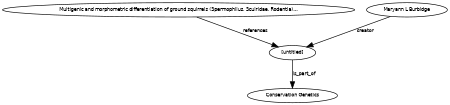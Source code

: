 digraph G {
size="3,3";
node [fontsize=7, fontname="Helvetica"];
edge [fontsize=7, fontname="Helvetica"];
node0 [label="[untitled]", width=0.27433100247,height=0.27433100247];
node1 [label="Multigenic and morphometric differentiation of ground squirrels (Spermophilus, Scuiridae, Rodentia)...", width=0.27433100247,height=0.27433100247];
node2 [label="Maryann L Burbidge", width=0.27433100247,height=0.27433100247];
node3 [label="Conservation Genetics", width=0.27433100247,height=0.27433100247];
node1 -> node0 [label="references"];
node2 -> node0 [label="creator"];
node0 -> node3 [label="is_part_of"];
}


